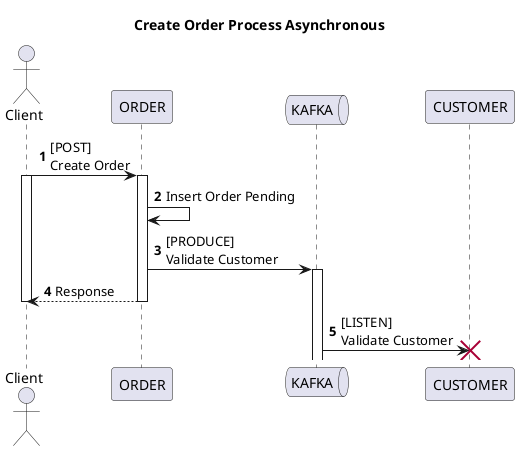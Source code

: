 @startuml

title Create Order Process Asynchronous
autonumber

actor Client as client
participant ORDER
queue KAFKA
participant CUSTOMER

client -> ORDER : [POST]\nCreate Order
activate client
activate ORDER
ORDER -> ORDER : Insert Order Pending
ORDER -> KAFKA : [PRODUCE]\nValidate Customer
activate KAFKA
ORDER --> client : Response
deactivate ORDER
deactivate client
KAFKA -> CUSTOMER : [LISTEN]\nValidate Customer
destroy CUSTOMER


@enduml